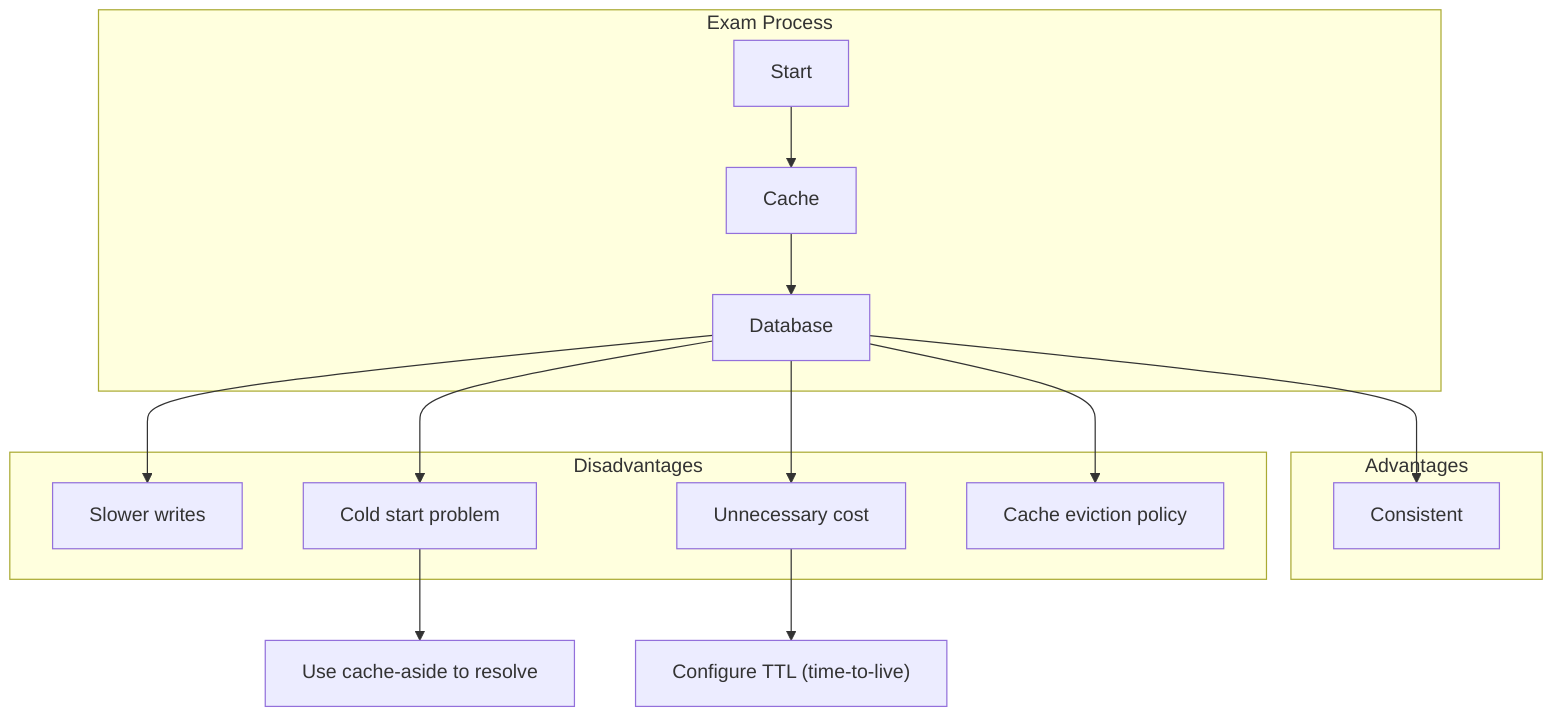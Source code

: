 graph TD;

    subgraph "Exam Process"
        A[Start] --> B[Cache]
        B --> C[Database]
    end

    subgraph "Advantages"
        C --> D[Consistent]
    end

    subgraph "Disadvantages"
        C --> E[Slower writes]
        C --> F[Cold start problem]
        C --> G[Unnecessary cost]
        C --> H[Cache eviction policy]
    end

    F["Cold start problem"] --> F1["Use cache-aside to resolve"]
    G["Unnecessary cost"] --> G1["Configure TTL (time-to-live)"]